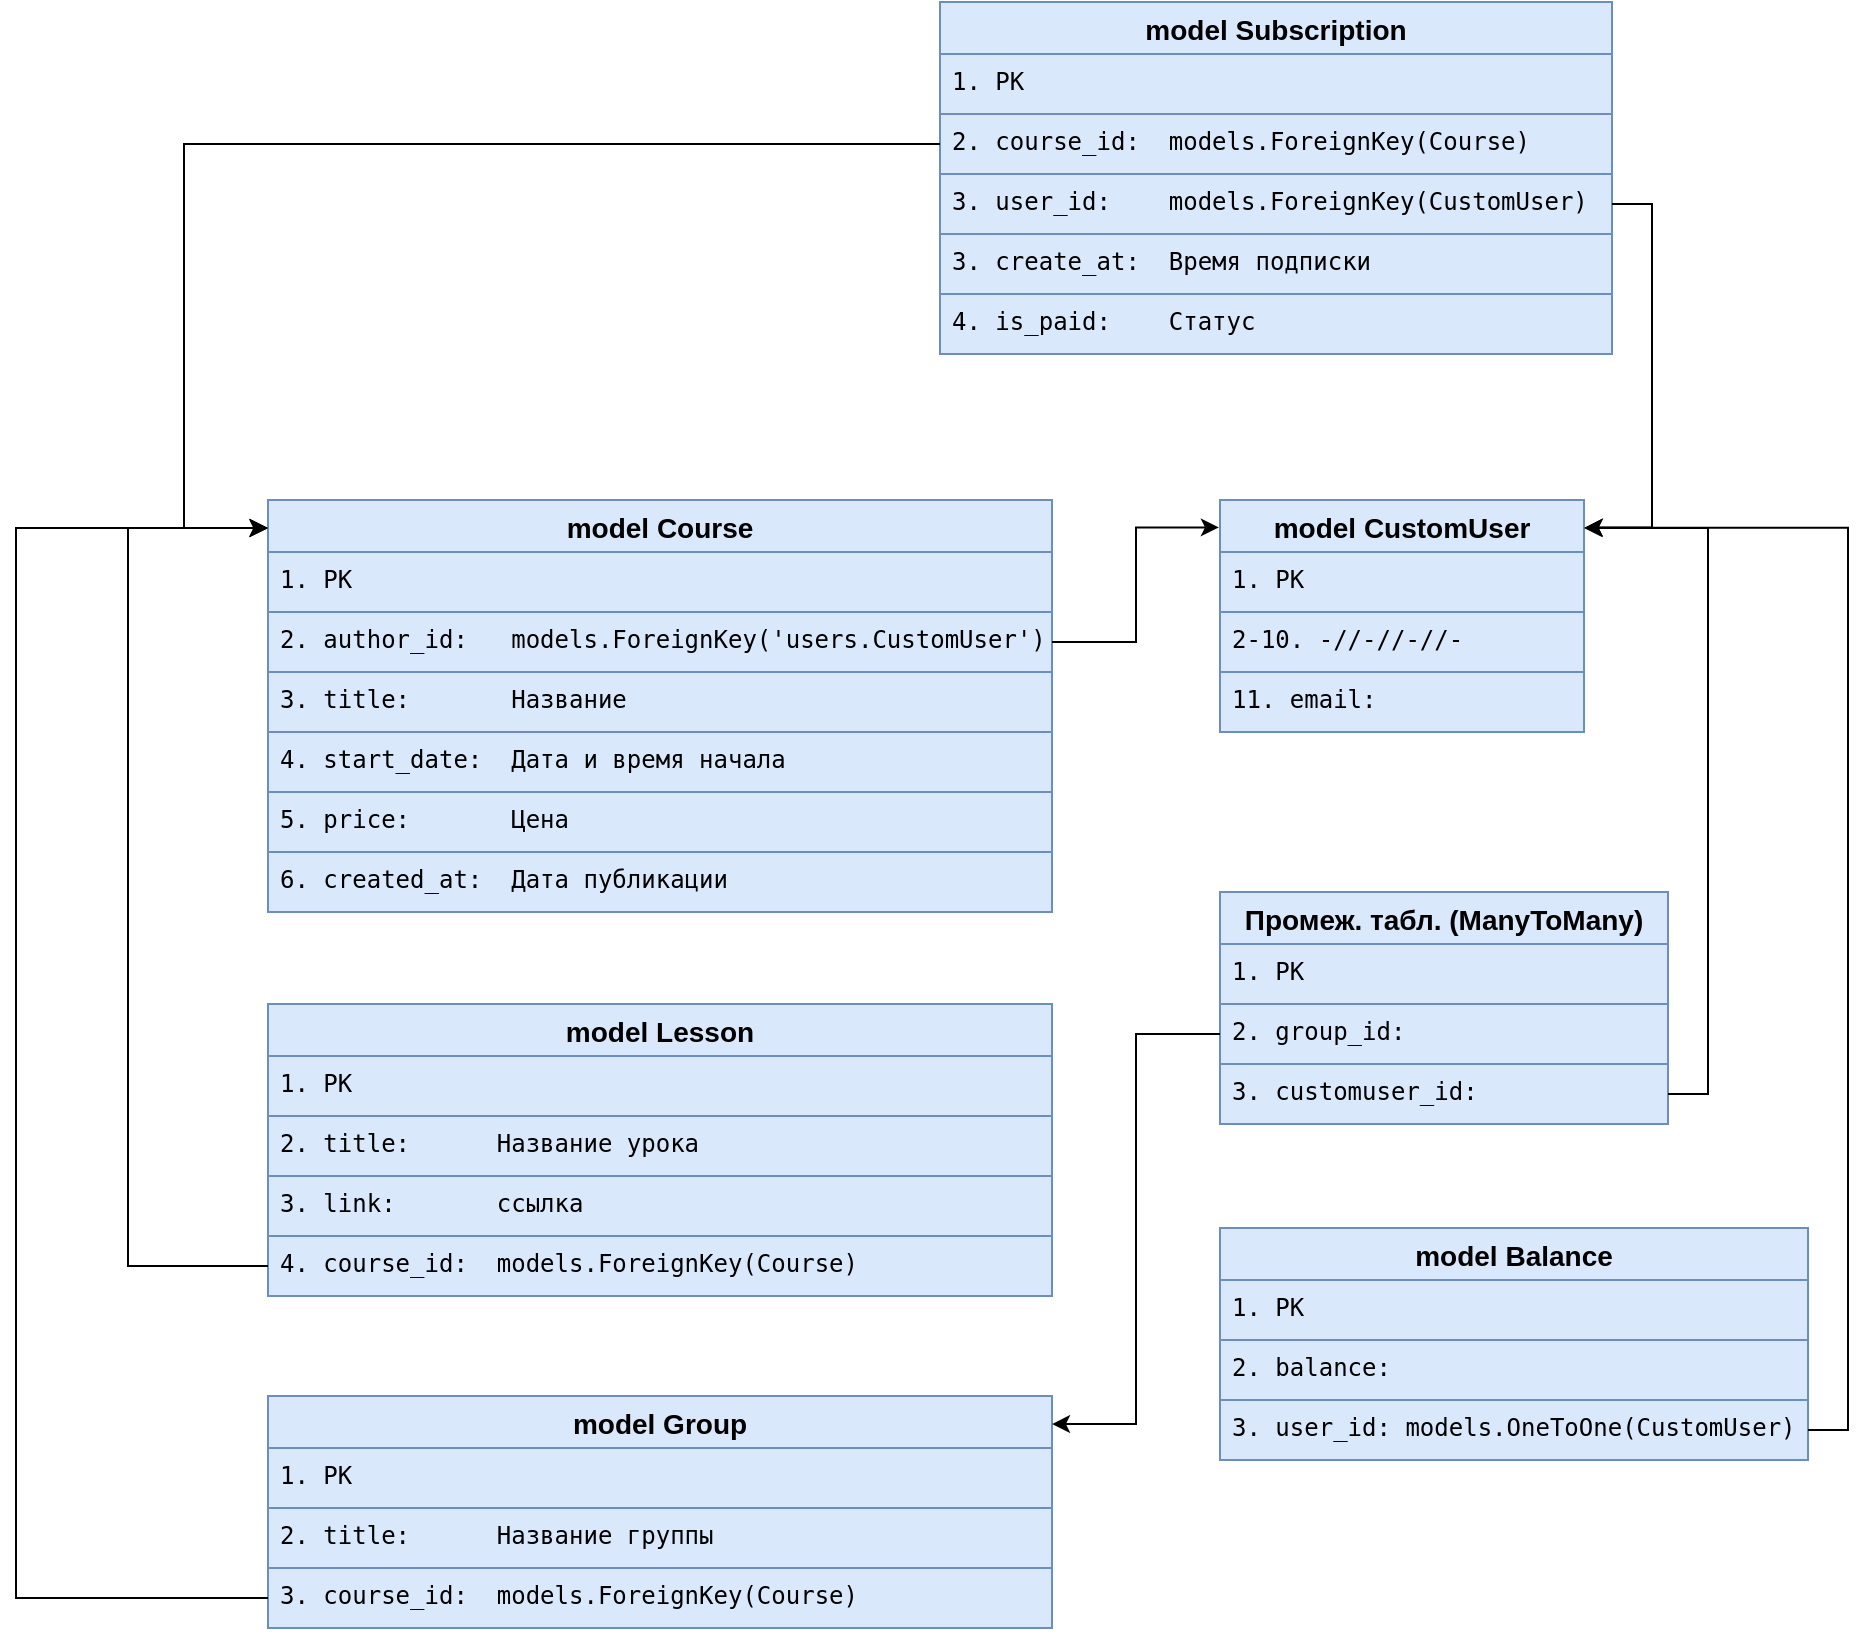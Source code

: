 <mxfile version="24.7.7">
  <diagram name="Страница — 1" id="eecr9tEUmHRlh3Sfqo-X">
    <mxGraphModel dx="3081" dy="1040" grid="1" gridSize="14" guides="1" tooltips="1" connect="1" arrows="1" fold="1" page="1" pageScale="1" pageWidth="1169" pageHeight="1654" math="0" shadow="0">
      <root>
        <mxCell id="0" />
        <mxCell id="1" parent="0" />
        <mxCell id="QX9fLDlIeR4wKDuKrccy-144" value="model Course" style="swimlane;fontStyle=1;childLayout=stackLayout;horizontal=1;startSize=26;horizontalStack=0;resizeParent=1;resizeParentMax=0;resizeLast=0;collapsible=1;marginBottom=0;align=center;fontSize=14;fillColor=#dae8fc;strokeColor=#6c8ebf;" vertex="1" parent="1">
          <mxGeometry x="-924" y="263" width="392" height="206" as="geometry" />
        </mxCell>
        <mxCell id="QX9fLDlIeR4wKDuKrccy-145" value="&lt;span style=&quot;font-family: &amp;quot;Droid Sans Mono&amp;quot;, &amp;quot;monospace&amp;quot;, monospace; white-space: pre;&quot;&gt;&lt;font style=&quot;font-size: 12px;&quot;&gt;1. PK&lt;/font&gt;&lt;/span&gt;" style="text;strokeColor=#6c8ebf;fillColor=#dae8fc;spacingLeft=4;spacingRight=4;overflow=hidden;rotatable=0;points=[[0,0.5],[1,0.5]];portConstraint=eastwest;fontSize=12;whiteSpace=wrap;html=1;" vertex="1" parent="QX9fLDlIeR4wKDuKrccy-144">
          <mxGeometry y="26" width="392" height="30" as="geometry" />
        </mxCell>
        <mxCell id="QX9fLDlIeR4wKDuKrccy-146" value="&lt;span style=&quot;font-family: &amp;quot;Droid Sans Mono&amp;quot;, &amp;quot;monospace&amp;quot;, monospace; white-space: pre;&quot;&gt;2. author_id:   models.ForeignKey(&#39;users.CustomUser&#39;)&lt;/span&gt;" style="text;strokeColor=#6c8ebf;fillColor=#dae8fc;spacingLeft=4;spacingRight=4;overflow=hidden;rotatable=0;points=[[0,0.5],[1,0.5]];portConstraint=eastwest;fontSize=12;whiteSpace=wrap;html=1;" vertex="1" parent="QX9fLDlIeR4wKDuKrccy-144">
          <mxGeometry y="56" width="392" height="30" as="geometry" />
        </mxCell>
        <mxCell id="QX9fLDlIeR4wKDuKrccy-147" value="&lt;span style=&quot;font-family: &amp;quot;Droid Sans Mono&amp;quot;, &amp;quot;monospace&amp;quot;, monospace; white-space: pre;&quot;&gt;3. title:       Название&lt;/span&gt;" style="text;strokeColor=#6c8ebf;fillColor=#dae8fc;spacingLeft=4;spacingRight=4;overflow=hidden;rotatable=0;points=[[0,0.5],[1,0.5]];portConstraint=eastwest;fontSize=12;whiteSpace=wrap;html=1;" vertex="1" parent="QX9fLDlIeR4wKDuKrccy-144">
          <mxGeometry y="86" width="392" height="30" as="geometry" />
        </mxCell>
        <mxCell id="QX9fLDlIeR4wKDuKrccy-153" value="&lt;span style=&quot;font-family: &amp;quot;Droid Sans Mono&amp;quot;, &amp;quot;monospace&amp;quot;, monospace; white-space: pre;&quot;&gt;4. start_date:  Дата и время начала&lt;/span&gt;" style="text;strokeColor=#6c8ebf;fillColor=#dae8fc;spacingLeft=4;spacingRight=4;overflow=hidden;rotatable=0;points=[[0,0.5],[1,0.5]];portConstraint=eastwest;fontSize=12;whiteSpace=wrap;html=1;" vertex="1" parent="QX9fLDlIeR4wKDuKrccy-144">
          <mxGeometry y="116" width="392" height="30" as="geometry" />
        </mxCell>
        <mxCell id="QX9fLDlIeR4wKDuKrccy-155" value="&lt;span style=&quot;font-family: &amp;quot;Droid Sans Mono&amp;quot;, &amp;quot;monospace&amp;quot;, monospace; white-space: pre;&quot;&gt;5. price:       Цена&lt;/span&gt;" style="text;strokeColor=#6c8ebf;fillColor=#dae8fc;spacingLeft=4;spacingRight=4;overflow=hidden;rotatable=0;points=[[0,0.5],[1,0.5]];portConstraint=eastwest;fontSize=12;whiteSpace=wrap;html=1;" vertex="1" parent="QX9fLDlIeR4wKDuKrccy-144">
          <mxGeometry y="146" width="392" height="30" as="geometry" />
        </mxCell>
        <mxCell id="QX9fLDlIeR4wKDuKrccy-156" value="&lt;span style=&quot;font-family: &amp;quot;Droid Sans Mono&amp;quot;, &amp;quot;monospace&amp;quot;, monospace; white-space: pre;&quot;&gt;6. created_at:  Дата публикации&lt;/span&gt;" style="text;strokeColor=#6c8ebf;fillColor=#dae8fc;spacingLeft=4;spacingRight=4;overflow=hidden;rotatable=0;points=[[0,0.5],[1,0.5]];portConstraint=eastwest;fontSize=12;whiteSpace=wrap;html=1;" vertex="1" parent="QX9fLDlIeR4wKDuKrccy-144">
          <mxGeometry y="176" width="392" height="30" as="geometry" />
        </mxCell>
        <mxCell id="QX9fLDlIeR4wKDuKrccy-161" value="model CustomUser" style="swimlane;fontStyle=1;childLayout=stackLayout;horizontal=1;startSize=26;horizontalStack=0;resizeParent=1;resizeParentMax=0;resizeLast=0;collapsible=1;marginBottom=0;align=center;fontSize=14;fillColor=#dae8fc;strokeColor=#6c8ebf;" vertex="1" parent="1">
          <mxGeometry x="-448" y="263" width="182" height="116" as="geometry" />
        </mxCell>
        <mxCell id="QX9fLDlIeR4wKDuKrccy-162" value="&lt;span style=&quot;font-family: &amp;quot;Droid Sans Mono&amp;quot;, &amp;quot;monospace&amp;quot;, monospace; white-space: pre;&quot;&gt;&lt;font style=&quot;font-size: 12px;&quot;&gt;1. PK&lt;/font&gt;&lt;/span&gt;" style="text;strokeColor=#6c8ebf;fillColor=#dae8fc;spacingLeft=4;spacingRight=4;overflow=hidden;rotatable=0;points=[[0,0.5],[1,0.5]];portConstraint=eastwest;fontSize=12;whiteSpace=wrap;html=1;" vertex="1" parent="QX9fLDlIeR4wKDuKrccy-161">
          <mxGeometry y="26" width="182" height="30" as="geometry" />
        </mxCell>
        <mxCell id="QX9fLDlIeR4wKDuKrccy-163" value="&lt;span style=&quot;font-family: &amp;quot;Droid Sans Mono&amp;quot;, &amp;quot;monospace&amp;quot;, monospace; white-space: pre;&quot;&gt;2-10. -//-//-//-&lt;/span&gt;" style="text;strokeColor=#6c8ebf;fillColor=#dae8fc;spacingLeft=4;spacingRight=4;overflow=hidden;rotatable=0;points=[[0,0.5],[1,0.5]];portConstraint=eastwest;fontSize=12;whiteSpace=wrap;html=1;" vertex="1" parent="QX9fLDlIeR4wKDuKrccy-161">
          <mxGeometry y="56" width="182" height="30" as="geometry" />
        </mxCell>
        <mxCell id="QX9fLDlIeR4wKDuKrccy-168" value="&lt;span style=&quot;font-family: &amp;quot;Droid Sans Mono&amp;quot;, &amp;quot;monospace&amp;quot;, monospace; white-space: pre;&quot;&gt;11. email:&lt;/span&gt;" style="text;strokeColor=#6c8ebf;fillColor=#dae8fc;spacingLeft=4;spacingRight=4;overflow=hidden;rotatable=0;points=[[0,0.5],[1,0.5]];portConstraint=eastwest;fontSize=12;whiteSpace=wrap;html=1;" vertex="1" parent="QX9fLDlIeR4wKDuKrccy-161">
          <mxGeometry y="86" width="182" height="30" as="geometry" />
        </mxCell>
        <mxCell id="QX9fLDlIeR4wKDuKrccy-169" style="edgeStyle=orthogonalEdgeStyle;rounded=0;orthogonalLoop=1;jettySize=auto;html=1;exitX=1;exitY=0.5;exitDx=0;exitDy=0;entryX=-0.003;entryY=0.118;entryDx=0;entryDy=0;entryPerimeter=0;" edge="1" parent="1" source="QX9fLDlIeR4wKDuKrccy-146" target="QX9fLDlIeR4wKDuKrccy-161">
          <mxGeometry relative="1" as="geometry" />
        </mxCell>
        <mxCell id="QX9fLDlIeR4wKDuKrccy-170" value="model Lesson" style="swimlane;fontStyle=1;childLayout=stackLayout;horizontal=1;startSize=26;horizontalStack=0;resizeParent=1;resizeParentMax=0;resizeLast=0;collapsible=1;marginBottom=0;align=center;fontSize=14;fillColor=#dae8fc;strokeColor=#6c8ebf;" vertex="1" parent="1">
          <mxGeometry x="-924" y="515" width="392" height="146" as="geometry" />
        </mxCell>
        <mxCell id="QX9fLDlIeR4wKDuKrccy-171" value="&lt;span style=&quot;font-family: &amp;quot;Droid Sans Mono&amp;quot;, &amp;quot;monospace&amp;quot;, monospace; white-space: pre;&quot;&gt;&lt;font style=&quot;font-size: 12px;&quot;&gt;1. PK&lt;/font&gt;&lt;/span&gt;" style="text;strokeColor=#6c8ebf;fillColor=#dae8fc;spacingLeft=4;spacingRight=4;overflow=hidden;rotatable=0;points=[[0,0.5],[1,0.5]];portConstraint=eastwest;fontSize=12;whiteSpace=wrap;html=1;" vertex="1" parent="QX9fLDlIeR4wKDuKrccy-170">
          <mxGeometry y="26" width="392" height="30" as="geometry" />
        </mxCell>
        <mxCell id="QX9fLDlIeR4wKDuKrccy-172" value="&lt;span style=&quot;font-family: &amp;quot;Droid Sans Mono&amp;quot;, &amp;quot;monospace&amp;quot;, monospace; white-space: pre;&quot;&gt;2. title:      Название урока&lt;/span&gt;" style="text;strokeColor=#6c8ebf;fillColor=#dae8fc;spacingLeft=4;spacingRight=4;overflow=hidden;rotatable=0;points=[[0,0.5],[1,0.5]];portConstraint=eastwest;fontSize=12;whiteSpace=wrap;html=1;" vertex="1" parent="QX9fLDlIeR4wKDuKrccy-170">
          <mxGeometry y="56" width="392" height="30" as="geometry" />
        </mxCell>
        <mxCell id="QX9fLDlIeR4wKDuKrccy-173" value="&lt;span style=&quot;font-family: &amp;quot;Droid Sans Mono&amp;quot;, &amp;quot;monospace&amp;quot;, monospace; white-space: pre;&quot;&gt;3. link:       ссылка&lt;/span&gt;" style="text;strokeColor=#6c8ebf;fillColor=#dae8fc;spacingLeft=4;spacingRight=4;overflow=hidden;rotatable=0;points=[[0,0.5],[1,0.5]];portConstraint=eastwest;fontSize=12;whiteSpace=wrap;html=1;" vertex="1" parent="QX9fLDlIeR4wKDuKrccy-170">
          <mxGeometry y="86" width="392" height="30" as="geometry" />
        </mxCell>
        <mxCell id="QX9fLDlIeR4wKDuKrccy-174" value="&lt;span style=&quot;font-family: &amp;quot;Droid Sans Mono&amp;quot;, &amp;quot;monospace&amp;quot;, monospace; white-space: pre;&quot;&gt;4. course_id:  &lt;/span&gt;&lt;span style=&quot;font-family: &amp;quot;Droid Sans Mono&amp;quot;, &amp;quot;monospace&amp;quot;, monospace; white-space: pre;&quot;&gt;models.ForeignKey(Course)&lt;/span&gt;" style="text;strokeColor=#6c8ebf;fillColor=#dae8fc;spacingLeft=4;spacingRight=4;overflow=hidden;rotatable=0;points=[[0,0.5],[1,0.5]];portConstraint=eastwest;fontSize=12;whiteSpace=wrap;html=1;" vertex="1" parent="QX9fLDlIeR4wKDuKrccy-170">
          <mxGeometry y="116" width="392" height="30" as="geometry" />
        </mxCell>
        <mxCell id="QX9fLDlIeR4wKDuKrccy-179" style="edgeStyle=orthogonalEdgeStyle;rounded=0;orthogonalLoop=1;jettySize=auto;html=1;entryX=0;entryY=0.068;entryDx=0;entryDy=0;entryPerimeter=0;exitX=0;exitY=0.5;exitDx=0;exitDy=0;" edge="1" parent="1" source="QX9fLDlIeR4wKDuKrccy-174" target="QX9fLDlIeR4wKDuKrccy-144">
          <mxGeometry relative="1" as="geometry">
            <Array as="points">
              <mxPoint x="-994" y="646" />
              <mxPoint x="-994" y="277" />
            </Array>
          </mxGeometry>
        </mxCell>
        <mxCell id="QX9fLDlIeR4wKDuKrccy-180" value="model Group" style="swimlane;fontStyle=1;childLayout=stackLayout;horizontal=1;startSize=26;horizontalStack=0;resizeParent=1;resizeParentMax=0;resizeLast=0;collapsible=1;marginBottom=0;align=center;fontSize=14;fillColor=#dae8fc;strokeColor=#6c8ebf;" vertex="1" parent="1">
          <mxGeometry x="-924" y="711" width="392" height="116" as="geometry" />
        </mxCell>
        <mxCell id="QX9fLDlIeR4wKDuKrccy-181" value="&lt;span style=&quot;font-family: &amp;quot;Droid Sans Mono&amp;quot;, &amp;quot;monospace&amp;quot;, monospace; white-space: pre;&quot;&gt;&lt;font style=&quot;font-size: 12px;&quot;&gt;1. PK&lt;/font&gt;&lt;/span&gt;" style="text;strokeColor=#6c8ebf;fillColor=#dae8fc;spacingLeft=4;spacingRight=4;overflow=hidden;rotatable=0;points=[[0,0.5],[1,0.5]];portConstraint=eastwest;fontSize=12;whiteSpace=wrap;html=1;" vertex="1" parent="QX9fLDlIeR4wKDuKrccy-180">
          <mxGeometry y="26" width="392" height="30" as="geometry" />
        </mxCell>
        <mxCell id="QX9fLDlIeR4wKDuKrccy-182" value="&lt;span style=&quot;font-family: &amp;quot;Droid Sans Mono&amp;quot;, &amp;quot;monospace&amp;quot;, monospace; white-space: pre;&quot;&gt;2. title:      Название группы&lt;/span&gt;" style="text;strokeColor=#6c8ebf;fillColor=#dae8fc;spacingLeft=4;spacingRight=4;overflow=hidden;rotatable=0;points=[[0,0.5],[1,0.5]];portConstraint=eastwest;fontSize=12;whiteSpace=wrap;html=1;" vertex="1" parent="QX9fLDlIeR4wKDuKrccy-180">
          <mxGeometry y="56" width="392" height="30" as="geometry" />
        </mxCell>
        <mxCell id="QX9fLDlIeR4wKDuKrccy-184" value="&lt;span style=&quot;font-family: &amp;quot;Droid Sans Mono&amp;quot;, &amp;quot;monospace&amp;quot;, monospace; white-space: pre;&quot;&gt;3. course_id:  &lt;/span&gt;&lt;span style=&quot;font-family: &amp;quot;Droid Sans Mono&amp;quot;, &amp;quot;monospace&amp;quot;, monospace; white-space: pre;&quot;&gt;models.ForeignKey(Course)&lt;/span&gt;" style="text;strokeColor=#6c8ebf;fillColor=#dae8fc;spacingLeft=4;spacingRight=4;overflow=hidden;rotatable=0;points=[[0,0.5],[1,0.5]];portConstraint=eastwest;fontSize=12;whiteSpace=wrap;html=1;" vertex="1" parent="QX9fLDlIeR4wKDuKrccy-180">
          <mxGeometry y="86" width="392" height="30" as="geometry" />
        </mxCell>
        <mxCell id="QX9fLDlIeR4wKDuKrccy-187" style="edgeStyle=orthogonalEdgeStyle;rounded=0;orthogonalLoop=1;jettySize=auto;html=1;exitX=0;exitY=0.5;exitDx=0;exitDy=0;" edge="1" parent="1" source="QX9fLDlIeR4wKDuKrccy-184">
          <mxGeometry relative="1" as="geometry">
            <mxPoint x="-924" y="277" as="targetPoint" />
            <Array as="points">
              <mxPoint x="-1050" y="812" />
            </Array>
          </mxGeometry>
        </mxCell>
        <mxCell id="QX9fLDlIeR4wKDuKrccy-188" value="Промеж. табл. (ManyToMany)" style="swimlane;fontStyle=1;childLayout=stackLayout;horizontal=1;startSize=26;horizontalStack=0;resizeParent=1;resizeParentMax=0;resizeLast=0;collapsible=1;marginBottom=0;align=center;fontSize=14;fillColor=#dae8fc;strokeColor=#6c8ebf;" vertex="1" parent="1">
          <mxGeometry x="-448" y="459" width="224" height="116" as="geometry" />
        </mxCell>
        <mxCell id="QX9fLDlIeR4wKDuKrccy-189" value="&lt;span style=&quot;font-family: &amp;quot;Droid Sans Mono&amp;quot;, &amp;quot;monospace&amp;quot;, monospace; white-space: pre;&quot;&gt;&lt;font style=&quot;font-size: 12px;&quot;&gt;1. PK&lt;/font&gt;&lt;/span&gt;" style="text;strokeColor=#6c8ebf;fillColor=#dae8fc;spacingLeft=4;spacingRight=4;overflow=hidden;rotatable=0;points=[[0,0.5],[1,0.5]];portConstraint=eastwest;fontSize=12;whiteSpace=wrap;html=1;absoluteArcSize=0;portConstraintRotation=0;imageAspect=1;" vertex="1" parent="QX9fLDlIeR4wKDuKrccy-188">
          <mxGeometry y="26" width="224" height="30" as="geometry" />
        </mxCell>
        <mxCell id="QX9fLDlIeR4wKDuKrccy-191" value="&lt;span style=&quot;font-family: &amp;quot;Droid Sans Mono&amp;quot;, &amp;quot;monospace&amp;quot;, monospace; white-space: pre;&quot;&gt;2. group_id:  &lt;/span&gt;" style="text;strokeColor=#6c8ebf;fillColor=#dae8fc;spacingLeft=4;spacingRight=4;overflow=hidden;rotatable=0;points=[[0,0.5],[1,0.5]];portConstraint=eastwest;fontSize=12;whiteSpace=wrap;html=1;" vertex="1" parent="QX9fLDlIeR4wKDuKrccy-188">
          <mxGeometry y="56" width="224" height="30" as="geometry" />
        </mxCell>
        <mxCell id="QX9fLDlIeR4wKDuKrccy-192" value="&lt;span style=&quot;font-family: &amp;quot;Droid Sans Mono&amp;quot;, &amp;quot;monospace&amp;quot;, monospace; white-space: pre;&quot;&gt;3. customuser_id:  &lt;/span&gt;" style="text;strokeColor=#6c8ebf;fillColor=#dae8fc;spacingLeft=4;spacingRight=4;overflow=hidden;rotatable=0;points=[[0,0.5],[1,0.5]];portConstraint=eastwest;fontSize=12;whiteSpace=wrap;html=1;portConstraintRotation=0;absoluteArcSize=0;dropTarget=0;imageAspect=1;fillOpacity=100;" vertex="1" parent="QX9fLDlIeR4wKDuKrccy-188">
          <mxGeometry y="86" width="224" height="30" as="geometry" />
        </mxCell>
        <mxCell id="QX9fLDlIeR4wKDuKrccy-193" style="edgeStyle=orthogonalEdgeStyle;rounded=0;orthogonalLoop=1;jettySize=auto;html=1;exitX=1;exitY=0.5;exitDx=0;exitDy=0;" edge="1" parent="QX9fLDlIeR4wKDuKrccy-188" source="QX9fLDlIeR4wKDuKrccy-191" target="QX9fLDlIeR4wKDuKrccy-191">
          <mxGeometry relative="1" as="geometry" />
        </mxCell>
        <mxCell id="QX9fLDlIeR4wKDuKrccy-200" style="edgeStyle=orthogonalEdgeStyle;rounded=0;orthogonalLoop=1;jettySize=auto;html=1;exitX=1;exitY=0.5;exitDx=0;exitDy=0;entryX=1;entryY=0.121;entryDx=0;entryDy=0;entryPerimeter=0;" edge="1" parent="1" source="QX9fLDlIeR4wKDuKrccy-192" target="QX9fLDlIeR4wKDuKrccy-161">
          <mxGeometry relative="1" as="geometry" />
        </mxCell>
        <mxCell id="QX9fLDlIeR4wKDuKrccy-201" style="edgeStyle=orthogonalEdgeStyle;rounded=0;orthogonalLoop=1;jettySize=auto;html=1;exitX=0;exitY=0.5;exitDx=0;exitDy=0;entryX=1;entryY=0.121;entryDx=0;entryDy=0;entryPerimeter=0;" edge="1" parent="1" source="QX9fLDlIeR4wKDuKrccy-191" target="QX9fLDlIeR4wKDuKrccy-180">
          <mxGeometry relative="1" as="geometry" />
        </mxCell>
        <mxCell id="QX9fLDlIeR4wKDuKrccy-202" value="model Subscription" style="swimlane;fontStyle=1;childLayout=stackLayout;horizontal=1;startSize=26;horizontalStack=0;resizeParent=1;resizeParentMax=0;resizeLast=0;collapsible=1;marginBottom=0;align=center;fontSize=14;fillColor=#dae8fc;strokeColor=#6c8ebf;" vertex="1" parent="1">
          <mxGeometry x="-588" y="14" width="336" height="176" as="geometry" />
        </mxCell>
        <mxCell id="QX9fLDlIeR4wKDuKrccy-203" value="&lt;span style=&quot;font-family: &amp;quot;Droid Sans Mono&amp;quot;, &amp;quot;monospace&amp;quot;, monospace; white-space: pre;&quot;&gt;&lt;font style=&quot;font-size: 12px;&quot;&gt;1. PK&lt;/font&gt;&lt;/span&gt;" style="text;strokeColor=#6c8ebf;fillColor=#dae8fc;spacingLeft=4;spacingRight=4;overflow=hidden;rotatable=0;points=[[0,0.5],[1,0.5]];portConstraint=eastwest;fontSize=12;whiteSpace=wrap;html=1;" vertex="1" parent="QX9fLDlIeR4wKDuKrccy-202">
          <mxGeometry y="26" width="336" height="30" as="geometry" />
        </mxCell>
        <mxCell id="QX9fLDlIeR4wKDuKrccy-204" value="&lt;span style=&quot;font-family: &amp;quot;Droid Sans Mono&amp;quot;, &amp;quot;monospace&amp;quot;, monospace; white-space: pre;&quot;&gt;2. course_id:  &lt;/span&gt;&lt;span style=&quot;font-family: &amp;quot;Droid Sans Mono&amp;quot;, &amp;quot;monospace&amp;quot;, monospace; white-space: pre;&quot;&gt;models.ForeignKey(Course)&lt;/span&gt;&lt;span style=&quot;font-family: &amp;quot;Droid Sans Mono&amp;quot;, &amp;quot;monospace&amp;quot;, monospace; white-space: pre;&quot;&gt;      &lt;/span&gt;" style="text;strokeColor=#6c8ebf;fillColor=#dae8fc;spacingLeft=4;spacingRight=4;overflow=hidden;rotatable=0;points=[[0,0.5],[1,0.5]];portConstraint=eastwest;fontSize=12;whiteSpace=wrap;html=1;" vertex="1" parent="QX9fLDlIeR4wKDuKrccy-202">
          <mxGeometry y="56" width="336" height="30" as="geometry" />
        </mxCell>
        <mxCell id="QX9fLDlIeR4wKDuKrccy-205" value="&lt;span style=&quot;font-family: &amp;quot;Droid Sans Mono&amp;quot;, &amp;quot;monospace&amp;quot;, monospace; white-space: pre;&quot;&gt;3. user_id:    &lt;/span&gt;&lt;span style=&quot;font-family: &amp;quot;Droid Sans Mono&amp;quot;, &amp;quot;monospace&amp;quot;, monospace; white-space: pre;&quot;&gt;models.ForeignKey(CustomUser)&lt;/span&gt;" style="text;strokeColor=#6c8ebf;fillColor=#dae8fc;spacingLeft=4;spacingRight=4;overflow=hidden;rotatable=0;points=[[0,0.5],[1,0.5]];portConstraint=eastwest;fontSize=12;whiteSpace=wrap;html=1;" vertex="1" parent="QX9fLDlIeR4wKDuKrccy-202">
          <mxGeometry y="86" width="336" height="30" as="geometry" />
        </mxCell>
        <mxCell id="QX9fLDlIeR4wKDuKrccy-223" value="&lt;span style=&quot;font-family: &amp;quot;Droid Sans Mono&amp;quot;, &amp;quot;monospace&amp;quot;, monospace; white-space: pre;&quot;&gt;3. create_at:  Время подписки&lt;/span&gt;" style="text;strokeColor=#6c8ebf;fillColor=#dae8fc;spacingLeft=4;spacingRight=4;overflow=hidden;rotatable=0;points=[[0,0.5],[1,0.5]];portConstraint=eastwest;fontSize=12;whiteSpace=wrap;html=1;" vertex="1" parent="QX9fLDlIeR4wKDuKrccy-202">
          <mxGeometry y="116" width="336" height="30" as="geometry" />
        </mxCell>
        <mxCell id="QX9fLDlIeR4wKDuKrccy-226" value="&lt;span style=&quot;font-family: &amp;quot;Droid Sans Mono&amp;quot;, &amp;quot;monospace&amp;quot;, monospace; white-space: pre;&quot;&gt;4. is_paid:    Статус&lt;/span&gt;" style="text;strokeColor=#6c8ebf;fillColor=#dae8fc;spacingLeft=4;spacingRight=4;overflow=hidden;rotatable=0;points=[[0,0.5],[1,0.5]];portConstraint=eastwest;fontSize=12;whiteSpace=wrap;html=1;" vertex="1" parent="QX9fLDlIeR4wKDuKrccy-202">
          <mxGeometry y="146" width="336" height="30" as="geometry" />
        </mxCell>
        <mxCell id="QX9fLDlIeR4wKDuKrccy-208" style="edgeStyle=orthogonalEdgeStyle;rounded=0;orthogonalLoop=1;jettySize=auto;html=1;exitX=1;exitY=0.5;exitDx=0;exitDy=0;entryX=1.002;entryY=0.119;entryDx=0;entryDy=0;entryPerimeter=0;" edge="1" parent="1" source="QX9fLDlIeR4wKDuKrccy-205" target="QX9fLDlIeR4wKDuKrccy-161">
          <mxGeometry relative="1" as="geometry" />
        </mxCell>
        <mxCell id="QX9fLDlIeR4wKDuKrccy-209" value="model Balance" style="swimlane;fontStyle=1;childLayout=stackLayout;horizontal=1;startSize=26;horizontalStack=0;resizeParent=1;resizeParentMax=0;resizeLast=0;collapsible=1;marginBottom=0;align=center;fontSize=14;fillColor=#dae8fc;strokeColor=#6c8ebf;" vertex="1" parent="1">
          <mxGeometry x="-448" y="627" width="294" height="116" as="geometry" />
        </mxCell>
        <mxCell id="QX9fLDlIeR4wKDuKrccy-210" value="&lt;span style=&quot;font-family: &amp;quot;Droid Sans Mono&amp;quot;, &amp;quot;monospace&amp;quot;, monospace; white-space: pre;&quot;&gt;&lt;font style=&quot;font-size: 12px;&quot;&gt;1. PK&lt;/font&gt;&lt;/span&gt;" style="text;strokeColor=#6c8ebf;fillColor=#dae8fc;spacingLeft=4;spacingRight=4;overflow=hidden;rotatable=0;points=[[0,0.5],[1,0.5]];portConstraint=eastwest;fontSize=12;whiteSpace=wrap;html=1;absoluteArcSize=0;portConstraintRotation=0;imageAspect=1;" vertex="1" parent="QX9fLDlIeR4wKDuKrccy-209">
          <mxGeometry y="26" width="294" height="30" as="geometry" />
        </mxCell>
        <mxCell id="QX9fLDlIeR4wKDuKrccy-211" value="&lt;span style=&quot;font-family: &amp;quot;Droid Sans Mono&amp;quot;, &amp;quot;monospace&amp;quot;, monospace; white-space: pre;&quot;&gt;2. balance:  &lt;/span&gt;" style="text;strokeColor=#6c8ebf;fillColor=#dae8fc;spacingLeft=4;spacingRight=4;overflow=hidden;rotatable=0;points=[[0,0.5],[1,0.5]];portConstraint=eastwest;fontSize=12;whiteSpace=wrap;html=1;" vertex="1" parent="QX9fLDlIeR4wKDuKrccy-209">
          <mxGeometry y="56" width="294" height="30" as="geometry" />
        </mxCell>
        <mxCell id="QX9fLDlIeR4wKDuKrccy-212" value="&lt;span style=&quot;font-family: &amp;quot;Droid Sans Mono&amp;quot;, &amp;quot;monospace&amp;quot;, monospace; white-space: pre;&quot;&gt;3. user_id: &lt;/span&gt;&lt;span style=&quot;font-family: &amp;quot;Droid Sans Mono&amp;quot;, &amp;quot;monospace&amp;quot;, monospace; white-space: pre;&quot;&gt;models.OneToOne(&lt;/span&gt;&lt;span style=&quot;font-family: &amp;quot;Droid Sans Mono&amp;quot;, &amp;quot;monospace&amp;quot;, monospace; white-space: pre;&quot;&gt;CustomUser&lt;/span&gt;&lt;span style=&quot;font-family: &amp;quot;Droid Sans Mono&amp;quot;, &amp;quot;monospace&amp;quot;, monospace; white-space: pre;&quot;&gt;)&lt;/span&gt;&lt;span style=&quot;font-family: &amp;quot;Droid Sans Mono&amp;quot;, &amp;quot;monospace&amp;quot;, monospace; white-space: pre;&quot;&gt;  &lt;/span&gt;" style="text;strokeColor=#6c8ebf;fillColor=#dae8fc;spacingLeft=4;spacingRight=4;overflow=hidden;rotatable=0;points=[[0,0.5],[1,0.5]];portConstraint=eastwest;fontSize=12;whiteSpace=wrap;html=1;portConstraintRotation=0;absoluteArcSize=0;dropTarget=0;imageAspect=1;fillOpacity=100;" vertex="1" parent="QX9fLDlIeR4wKDuKrccy-209">
          <mxGeometry y="86" width="294" height="30" as="geometry" />
        </mxCell>
        <mxCell id="QX9fLDlIeR4wKDuKrccy-213" style="edgeStyle=orthogonalEdgeStyle;rounded=0;orthogonalLoop=1;jettySize=auto;html=1;exitX=1;exitY=0.5;exitDx=0;exitDy=0;" edge="1" parent="QX9fLDlIeR4wKDuKrccy-209" source="QX9fLDlIeR4wKDuKrccy-211" target="QX9fLDlIeR4wKDuKrccy-211">
          <mxGeometry relative="1" as="geometry" />
        </mxCell>
        <mxCell id="QX9fLDlIeR4wKDuKrccy-222" style="edgeStyle=orthogonalEdgeStyle;rounded=0;orthogonalLoop=1;jettySize=auto;html=1;exitX=1;exitY=0.5;exitDx=0;exitDy=0;entryX=1.002;entryY=0.12;entryDx=0;entryDy=0;entryPerimeter=0;" edge="1" parent="1" source="QX9fLDlIeR4wKDuKrccy-212" target="QX9fLDlIeR4wKDuKrccy-161">
          <mxGeometry relative="1" as="geometry" />
        </mxCell>
        <mxCell id="QX9fLDlIeR4wKDuKrccy-225" style="edgeStyle=orthogonalEdgeStyle;rounded=0;orthogonalLoop=1;jettySize=auto;html=1;exitX=0;exitY=0.5;exitDx=0;exitDy=0;entryX=-0.001;entryY=0.068;entryDx=0;entryDy=0;entryPerimeter=0;" edge="1" parent="1" source="QX9fLDlIeR4wKDuKrccy-204" target="QX9fLDlIeR4wKDuKrccy-144">
          <mxGeometry relative="1" as="geometry">
            <Array as="points">
              <mxPoint x="-966" y="85" />
              <mxPoint x="-966" y="277" />
            </Array>
          </mxGeometry>
        </mxCell>
      </root>
    </mxGraphModel>
  </diagram>
</mxfile>
